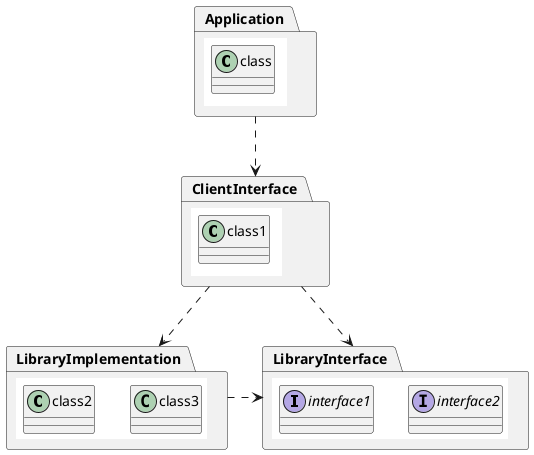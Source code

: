 {
  "sha1": "ltjs4s0tcc3gylua30bbdybo9cd282v",
  "insertion": {
    "when": "2024-06-03T18:59:34.537Z",
    "url": "http://forum.plantuml.net/8975/dependency-between-packages-containing-classes",
    "user": "plantuml@gmail.com"
  }
}
@startuml
package Application [
{{
  class class
}}
]

package ClientInterface [
{{
  class class1
}}
]

package LibraryInterface [
{{
  interface interface1
  interface interface2
}}
]

package LibraryImplementation [
{{
  class class2
  class class3
}}
]

Application ..> ClientInterface
ClientInterface .down.> LibraryInterface
ClientInterface .down.> LibraryImplementation
LibraryImplementation .right.> LibraryInterface
@enduml
